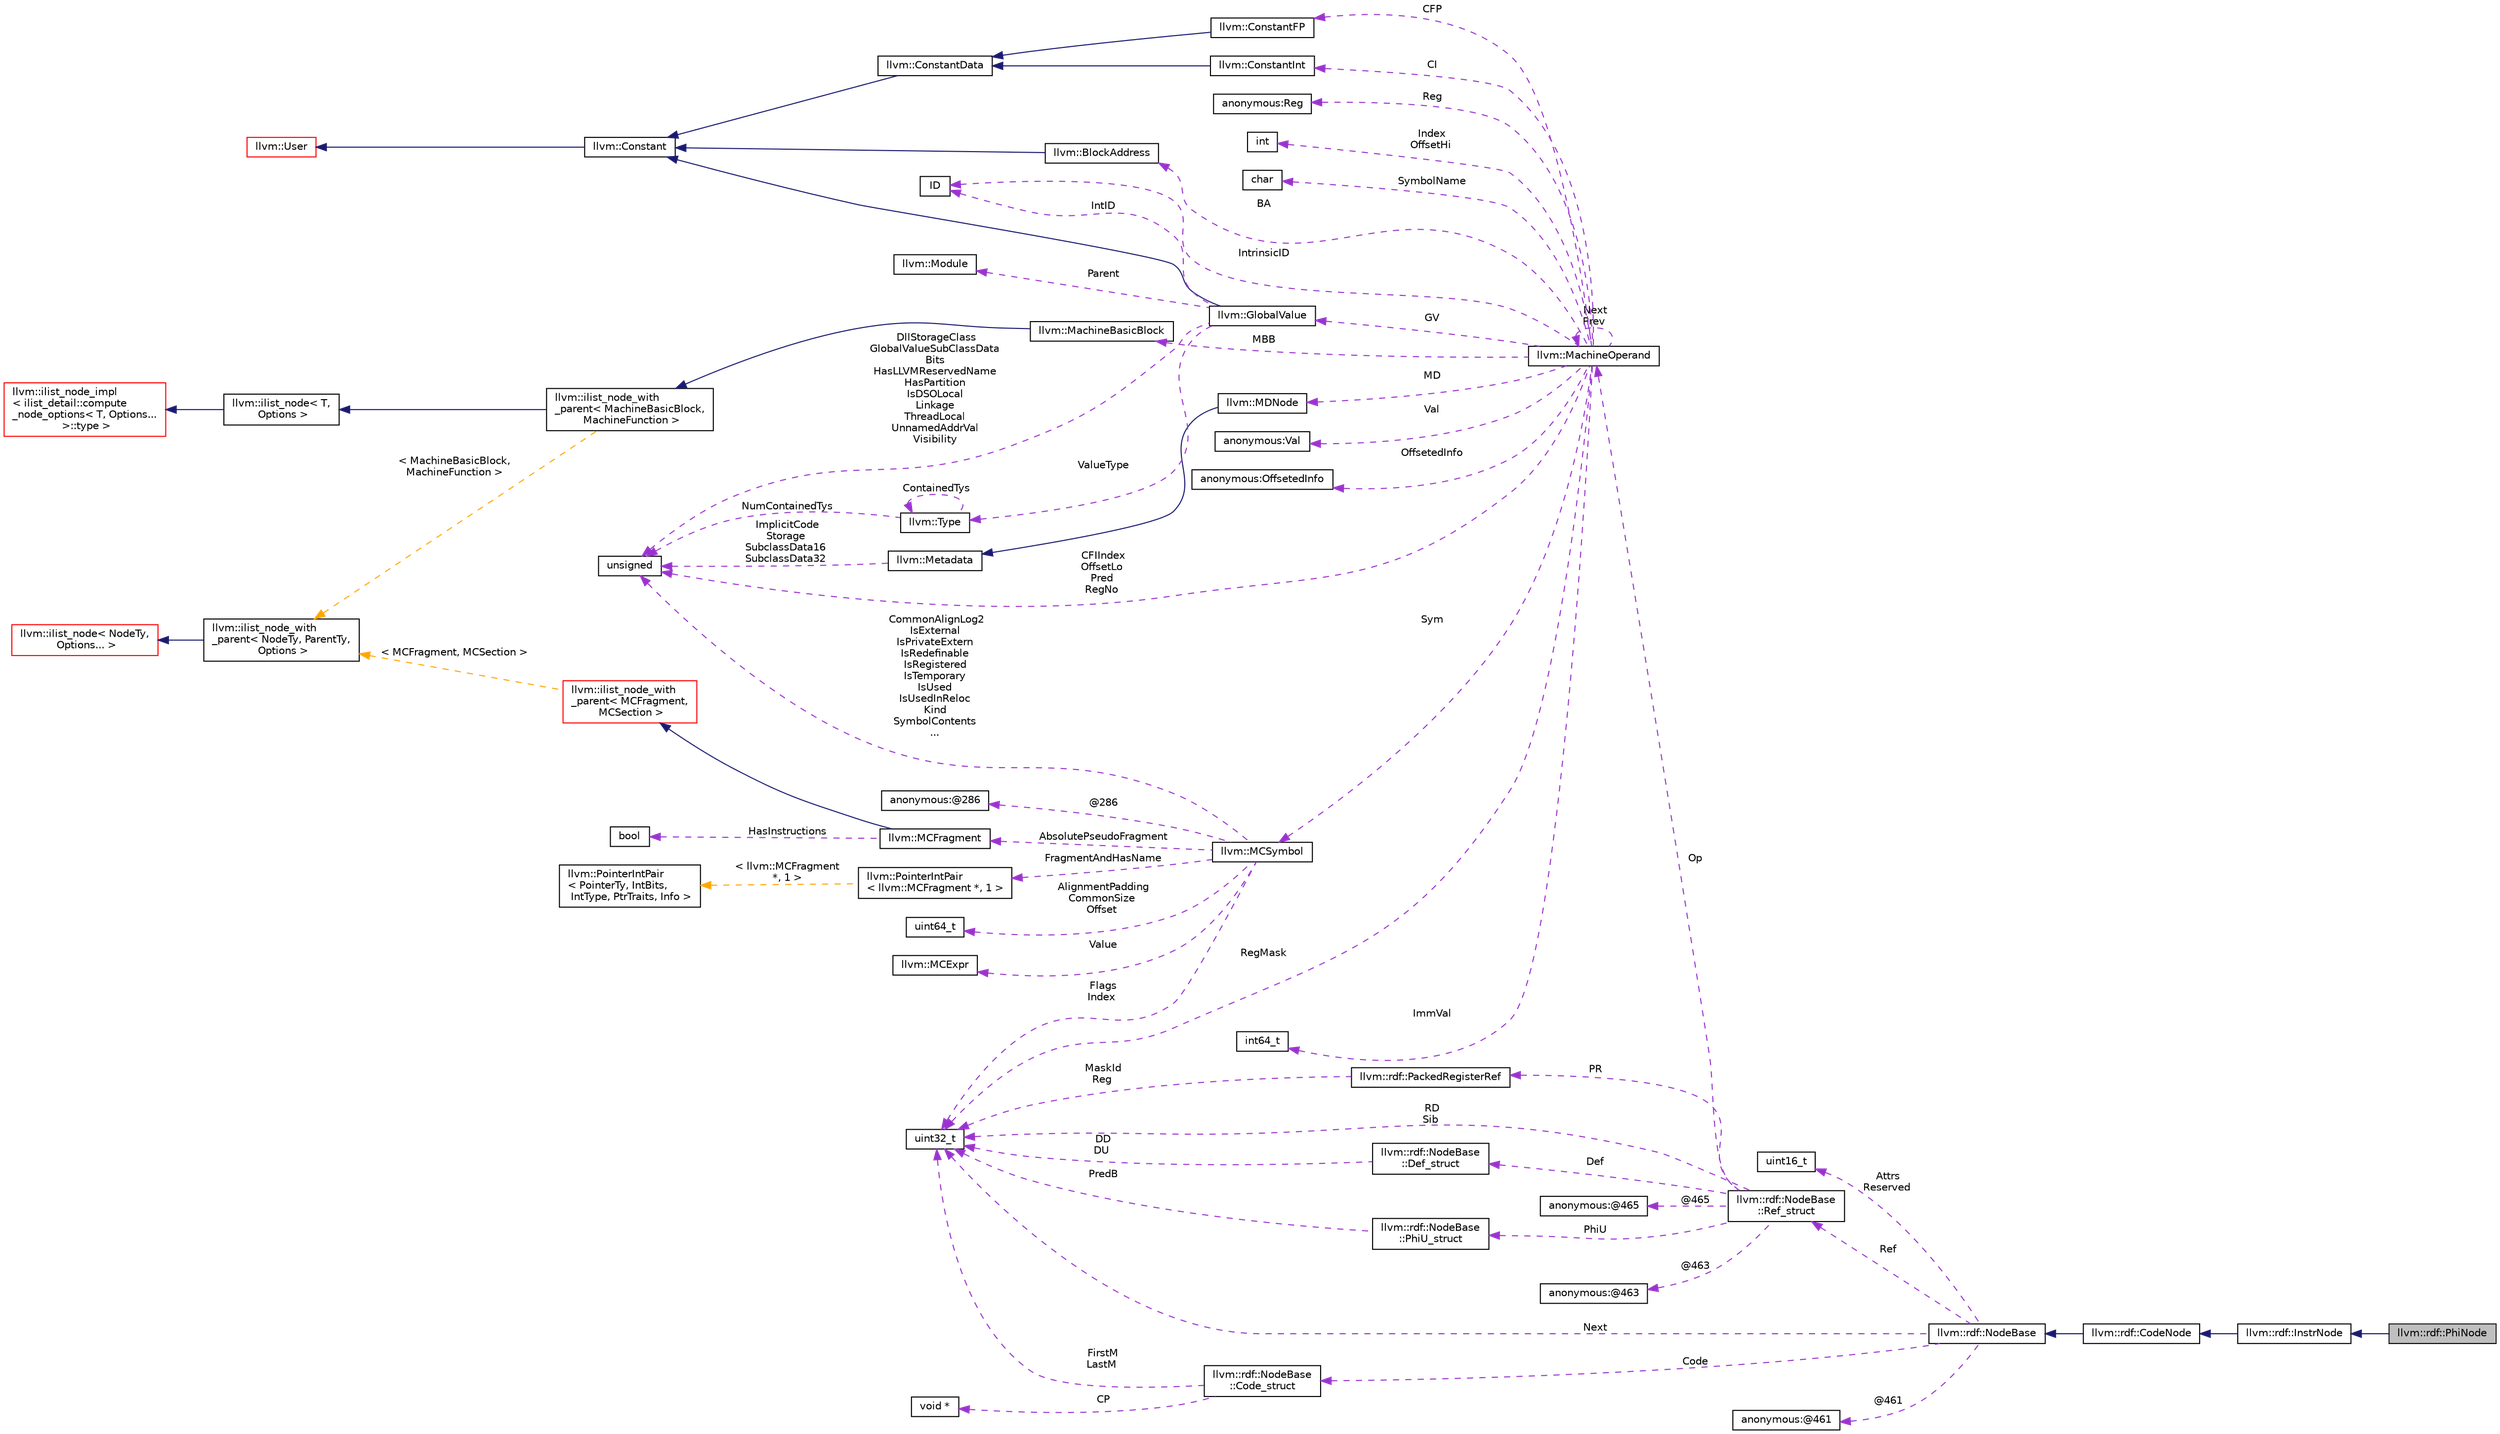 digraph "llvm::rdf::PhiNode"
{
 // LATEX_PDF_SIZE
  bgcolor="transparent";
  edge [fontname="Helvetica",fontsize="10",labelfontname="Helvetica",labelfontsize="10"];
  node [fontname="Helvetica",fontsize="10",shape="box"];
  rankdir="LR";
  Node1 [label="llvm::rdf::PhiNode",height=0.2,width=0.4,color="black", fillcolor="grey75", style="filled", fontcolor="black",tooltip=" "];
  Node2 -> Node1 [dir="back",color="midnightblue",fontsize="10",style="solid",fontname="Helvetica"];
  Node2 [label="llvm::rdf::InstrNode",height=0.2,width=0.4,color="black",URL="$structllvm_1_1rdf_1_1InstrNode.html",tooltip=" "];
  Node3 -> Node2 [dir="back",color="midnightblue",fontsize="10",style="solid",fontname="Helvetica"];
  Node3 [label="llvm::rdf::CodeNode",height=0.2,width=0.4,color="black",URL="$structllvm_1_1rdf_1_1CodeNode.html",tooltip=" "];
  Node4 -> Node3 [dir="back",color="midnightblue",fontsize="10",style="solid",fontname="Helvetica"];
  Node4 [label="llvm::rdf::NodeBase",height=0.2,width=0.4,color="black",URL="$structllvm_1_1rdf_1_1NodeBase.html",tooltip=" "];
  Node5 -> Node4 [dir="back",color="darkorchid3",fontsize="10",style="dashed",label=" Attrs\nReserved" ,fontname="Helvetica"];
  Node5 [label="uint16_t",height=0.2,width=0.4,color="black",tooltip=" "];
  Node6 -> Node4 [dir="back",color="darkorchid3",fontsize="10",style="dashed",label=" Next" ,fontname="Helvetica"];
  Node6 [label="uint32_t",height=0.2,width=0.4,color="black",URL="$classuint32__t.html",tooltip=" "];
  Node7 -> Node4 [dir="back",color="darkorchid3",fontsize="10",style="dashed",label=" Ref" ,fontname="Helvetica"];
  Node7 [label="llvm::rdf::NodeBase\l::Ref_struct",height=0.2,width=0.4,color="black",URL="$structllvm_1_1rdf_1_1NodeBase_1_1Ref__struct.html",tooltip=" "];
  Node6 -> Node7 [dir="back",color="darkorchid3",fontsize="10",style="dashed",label=" RD\nSib" ,fontname="Helvetica"];
  Node8 -> Node7 [dir="back",color="darkorchid3",fontsize="10",style="dashed",label=" Def" ,fontname="Helvetica"];
  Node8 [label="llvm::rdf::NodeBase\l::Def_struct",height=0.2,width=0.4,color="black",URL="$structllvm_1_1rdf_1_1NodeBase_1_1Def__struct.html",tooltip=" "];
  Node6 -> Node8 [dir="back",color="darkorchid3",fontsize="10",style="dashed",label=" DD\nDU" ,fontname="Helvetica"];
  Node9 -> Node7 [dir="back",color="darkorchid3",fontsize="10",style="dashed",label=" PhiU" ,fontname="Helvetica"];
  Node9 [label="llvm::rdf::NodeBase\l::PhiU_struct",height=0.2,width=0.4,color="black",URL="$structllvm_1_1rdf_1_1NodeBase_1_1PhiU__struct.html",tooltip=" "];
  Node6 -> Node9 [dir="back",color="darkorchid3",fontsize="10",style="dashed",label=" PredB" ,fontname="Helvetica"];
  Node10 -> Node7 [dir="back",color="darkorchid3",fontsize="10",style="dashed",label=" @463" ,fontname="Helvetica"];
  Node10 [label="anonymous:@463",height=0.2,width=0.4,color="black",tooltip=" "];
  Node11 -> Node7 [dir="back",color="darkorchid3",fontsize="10",style="dashed",label=" Op" ,fontname="Helvetica"];
  Node11 [label="llvm::MachineOperand",height=0.2,width=0.4,color="black",URL="$classllvm_1_1MachineOperand.html",tooltip="MachineOperand class - Representation of each machine instruction operand."];
  Node12 -> Node11 [dir="back",color="darkorchid3",fontsize="10",style="dashed",label=" CFIIndex\nOffsetLo\nPred\nRegNo" ,fontname="Helvetica"];
  Node12 [label="unsigned",height=0.2,width=0.4,color="black",URL="$classunsigned.html",tooltip=" "];
  Node13 -> Node11 [dir="back",color="darkorchid3",fontsize="10",style="dashed",label=" MBB" ,fontname="Helvetica"];
  Node13 [label="llvm::MachineBasicBlock",height=0.2,width=0.4,color="black",URL="$classllvm_1_1MachineBasicBlock.html",tooltip=" "];
  Node14 -> Node13 [dir="back",color="midnightblue",fontsize="10",style="solid",fontname="Helvetica"];
  Node14 [label="llvm::ilist_node_with\l_parent\< MachineBasicBlock,\l MachineFunction \>",height=0.2,width=0.4,color="black",URL="$classllvm_1_1ilist__node__with__parent.html",tooltip=" "];
  Node15 -> Node14 [dir="back",color="midnightblue",fontsize="10",style="solid",fontname="Helvetica"];
  Node15 [label="llvm::ilist_node\< T,\l Options \>",height=0.2,width=0.4,color="black",URL="$classllvm_1_1ilist__node.html",tooltip=" "];
  Node16 -> Node15 [dir="back",color="midnightblue",fontsize="10",style="solid",fontname="Helvetica"];
  Node16 [label="llvm::ilist_node_impl\l\< ilist_detail::compute\l_node_options\< T, Options...\l \>::type \>",height=0.2,width=0.4,color="red",URL="$classllvm_1_1ilist__node__impl.html",tooltip=" "];
  Node19 -> Node14 [dir="back",color="orange",fontsize="10",style="dashed",label=" \< MachineBasicBlock,\l MachineFunction \>" ,fontname="Helvetica"];
  Node19 [label="llvm::ilist_node_with\l_parent\< NodeTy, ParentTy,\l Options \>",height=0.2,width=0.4,color="black",URL="$classllvm_1_1ilist__node__with__parent.html",tooltip="An ilist node that can access its parent list."];
  Node20 -> Node19 [dir="back",color="midnightblue",fontsize="10",style="solid",fontname="Helvetica"];
  Node20 [label="llvm::ilist_node\< NodeTy,\l Options... \>",height=0.2,width=0.4,color="red",URL="$classllvm_1_1ilist__node.html",tooltip=" "];
  Node23 -> Node11 [dir="back",color="darkorchid3",fontsize="10",style="dashed",label=" CFP" ,fontname="Helvetica"];
  Node23 [label="llvm::ConstantFP",height=0.2,width=0.4,color="black",URL="$classllvm_1_1ConstantFP.html",tooltip="ConstantFP - Floating Point Values [float, double]."];
  Node24 -> Node23 [dir="back",color="midnightblue",fontsize="10",style="solid",fontname="Helvetica"];
  Node24 [label="llvm::ConstantData",height=0.2,width=0.4,color="black",URL="$classllvm_1_1ConstantData.html",tooltip="Base class for constants with no operands."];
  Node25 -> Node24 [dir="back",color="midnightblue",fontsize="10",style="solid",fontname="Helvetica"];
  Node25 [label="llvm::Constant",height=0.2,width=0.4,color="black",URL="$classllvm_1_1Constant.html",tooltip="This is an important base class in LLVM."];
  Node26 -> Node25 [dir="back",color="midnightblue",fontsize="10",style="solid",fontname="Helvetica"];
  Node26 [label="llvm::User",height=0.2,width=0.4,color="red",URL="$classllvm_1_1User.html",tooltip=" "];
  Node28 -> Node11 [dir="back",color="darkorchid3",fontsize="10",style="dashed",label=" CI" ,fontname="Helvetica"];
  Node28 [label="llvm::ConstantInt",height=0.2,width=0.4,color="black",URL="$classllvm_1_1ConstantInt.html",tooltip="This is the shared class of boolean and integer constants."];
  Node24 -> Node28 [dir="back",color="midnightblue",fontsize="10",style="solid",fontname="Helvetica"];
  Node29 -> Node11 [dir="back",color="darkorchid3",fontsize="10",style="dashed",label=" ImmVal" ,fontname="Helvetica"];
  Node29 [label="int64_t",height=0.2,width=0.4,color="black",tooltip=" "];
  Node6 -> Node11 [dir="back",color="darkorchid3",fontsize="10",style="dashed",label=" RegMask" ,fontname="Helvetica"];
  Node30 -> Node11 [dir="back",color="darkorchid3",fontsize="10",style="dashed",label=" MD" ,fontname="Helvetica"];
  Node30 [label="llvm::MDNode",height=0.2,width=0.4,color="black",URL="$classllvm_1_1MDNode.html",tooltip="Metadata node."];
  Node31 -> Node30 [dir="back",color="midnightblue",fontsize="10",style="solid",fontname="Helvetica"];
  Node31 [label="llvm::Metadata",height=0.2,width=0.4,color="black",URL="$classllvm_1_1Metadata.html",tooltip="Root of the metadata hierarchy."];
  Node12 -> Node31 [dir="back",color="darkorchid3",fontsize="10",style="dashed",label=" ImplicitCode\nStorage\nSubclassData16\nSubclassData32" ,fontname="Helvetica"];
  Node32 -> Node11 [dir="back",color="darkorchid3",fontsize="10",style="dashed",label=" Sym" ,fontname="Helvetica"];
  Node32 [label="llvm::MCSymbol",height=0.2,width=0.4,color="black",URL="$classllvm_1_1MCSymbol.html",tooltip="MCSymbol - Instances of this class represent a symbol name in the MC file, and MCSymbols are created ..."];
  Node33 -> Node32 [dir="back",color="darkorchid3",fontsize="10",style="dashed",label=" AbsolutePseudoFragment" ,fontname="Helvetica"];
  Node33 [label="llvm::MCFragment",height=0.2,width=0.4,color="black",URL="$classllvm_1_1MCFragment.html",tooltip=" "];
  Node34 -> Node33 [dir="back",color="midnightblue",fontsize="10",style="solid",fontname="Helvetica"];
  Node34 [label="llvm::ilist_node_with\l_parent\< MCFragment,\l MCSection \>",height=0.2,width=0.4,color="red",URL="$classllvm_1_1ilist__node__with__parent.html",tooltip=" "];
  Node19 -> Node34 [dir="back",color="orange",fontsize="10",style="dashed",label=" \< MCFragment, MCSection \>" ,fontname="Helvetica"];
  Node36 -> Node33 [dir="back",color="darkorchid3",fontsize="10",style="dashed",label=" HasInstructions" ,fontname="Helvetica"];
  Node36 [label="bool",height=0.2,width=0.4,color="black",URL="$classbool.html",tooltip=" "];
  Node37 -> Node32 [dir="back",color="darkorchid3",fontsize="10",style="dashed",label=" FragmentAndHasName" ,fontname="Helvetica"];
  Node37 [label="llvm::PointerIntPair\l\< llvm::MCFragment *, 1 \>",height=0.2,width=0.4,color="black",URL="$classllvm_1_1PointerIntPair.html",tooltip=" "];
  Node38 -> Node37 [dir="back",color="orange",fontsize="10",style="dashed",label=" \< llvm::MCFragment\l *, 1 \>" ,fontname="Helvetica"];
  Node38 [label="llvm::PointerIntPair\l\< PointerTy, IntBits,\l IntType, PtrTraits, Info \>",height=0.2,width=0.4,color="black",URL="$classllvm_1_1PointerIntPair.html",tooltip="PointerIntPair - This class implements a pair of a pointer and small integer."];
  Node12 -> Node32 [dir="back",color="darkorchid3",fontsize="10",style="dashed",label=" CommonAlignLog2\nIsExternal\nIsPrivateExtern\nIsRedefinable\nIsRegistered\nIsTemporary\nIsUsed\nIsUsedInReloc\nKind\nSymbolContents\n..." ,fontname="Helvetica"];
  Node6 -> Node32 [dir="back",color="darkorchid3",fontsize="10",style="dashed",label=" Flags\nIndex" ,fontname="Helvetica"];
  Node39 -> Node32 [dir="back",color="darkorchid3",fontsize="10",style="dashed",label=" AlignmentPadding\nCommonSize\nOffset" ,fontname="Helvetica"];
  Node39 [label="uint64_t",height=0.2,width=0.4,color="black",tooltip=" "];
  Node40 -> Node32 [dir="back",color="darkorchid3",fontsize="10",style="dashed",label=" Value" ,fontname="Helvetica"];
  Node40 [label="llvm::MCExpr",height=0.2,width=0.4,color="black",URL="$classllvm_1_1MCExpr.html",tooltip="Base class for the full range of assembler expressions which are needed for parsing."];
  Node41 -> Node32 [dir="back",color="darkorchid3",fontsize="10",style="dashed",label=" @286" ,fontname="Helvetica"];
  Node41 [label="anonymous:@286",height=0.2,width=0.4,color="black",tooltip=" "];
  Node42 -> Node11 [dir="back",color="darkorchid3",fontsize="10",style="dashed",label=" IntrinsicID" ,fontname="Helvetica"];
  Node42 [label="ID",height=0.2,width=0.4,color="black",tooltip=" "];
  Node11 -> Node11 [dir="back",color="darkorchid3",fontsize="10",style="dashed",label=" Next\nPrev" ,fontname="Helvetica"];
  Node43 -> Node11 [dir="back",color="darkorchid3",fontsize="10",style="dashed",label=" Reg" ,fontname="Helvetica"];
  Node43 [label="anonymous:Reg",height=0.2,width=0.4,color="black",tooltip=" "];
  Node44 -> Node11 [dir="back",color="darkorchid3",fontsize="10",style="dashed",label=" Index\nOffsetHi" ,fontname="Helvetica"];
  Node44 [label="int",height=0.2,width=0.4,color="black",tooltip=" "];
  Node45 -> Node11 [dir="back",color="darkorchid3",fontsize="10",style="dashed",label=" SymbolName" ,fontname="Helvetica"];
  Node45 [label="char",height=0.2,width=0.4,color="black",URL="$classchar.html",tooltip=" "];
  Node46 -> Node11 [dir="back",color="darkorchid3",fontsize="10",style="dashed",label=" GV" ,fontname="Helvetica"];
  Node46 [label="llvm::GlobalValue",height=0.2,width=0.4,color="black",URL="$classllvm_1_1GlobalValue.html",tooltip=" "];
  Node25 -> Node46 [dir="back",color="midnightblue",fontsize="10",style="solid",fontname="Helvetica"];
  Node47 -> Node46 [dir="back",color="darkorchid3",fontsize="10",style="dashed",label=" ValueType" ,fontname="Helvetica"];
  Node47 [label="llvm::Type",height=0.2,width=0.4,color="black",URL="$classllvm_1_1Type.html",tooltip="The instances of the Type class are immutable: once they are created, they are never changed."];
  Node12 -> Node47 [dir="back",color="darkorchid3",fontsize="10",style="dashed",label=" NumContainedTys" ,fontname="Helvetica"];
  Node47 -> Node47 [dir="back",color="darkorchid3",fontsize="10",style="dashed",label=" ContainedTys" ,fontname="Helvetica"];
  Node12 -> Node46 [dir="back",color="darkorchid3",fontsize="10",style="dashed",label=" DllStorageClass\nGlobalValueSubClassData\lBits\nHasLLVMReservedName\nHasPartition\nIsDSOLocal\nLinkage\nThreadLocal\nUnnamedAddrVal\nVisibility" ,fontname="Helvetica"];
  Node42 -> Node46 [dir="back",color="darkorchid3",fontsize="10",style="dashed",label=" IntID" ,fontname="Helvetica"];
  Node48 -> Node46 [dir="back",color="darkorchid3",fontsize="10",style="dashed",label=" Parent" ,fontname="Helvetica"];
  Node48 [label="llvm::Module",height=0.2,width=0.4,color="black",URL="$classllvm_1_1Module.html",tooltip="A Module instance is used to store all the information related to an LLVM module."];
  Node49 -> Node11 [dir="back",color="darkorchid3",fontsize="10",style="dashed",label=" BA" ,fontname="Helvetica"];
  Node49 [label="llvm::BlockAddress",height=0.2,width=0.4,color="black",URL="$classllvm_1_1BlockAddress.html",tooltip="The address of a basic block."];
  Node25 -> Node49 [dir="back",color="midnightblue",fontsize="10",style="solid",fontname="Helvetica"];
  Node50 -> Node11 [dir="back",color="darkorchid3",fontsize="10",style="dashed",label=" Val" ,fontname="Helvetica"];
  Node50 [label="anonymous:Val",height=0.2,width=0.4,color="black",tooltip=" "];
  Node51 -> Node11 [dir="back",color="darkorchid3",fontsize="10",style="dashed",label=" OffsetedInfo" ,fontname="Helvetica"];
  Node51 [label="anonymous:OffsetedInfo",height=0.2,width=0.4,color="black",tooltip=" "];
  Node52 -> Node7 [dir="back",color="darkorchid3",fontsize="10",style="dashed",label=" PR" ,fontname="Helvetica"];
  Node52 [label="llvm::rdf::PackedRegisterRef",height=0.2,width=0.4,color="black",URL="$structllvm_1_1rdf_1_1PackedRegisterRef.html",tooltip=" "];
  Node6 -> Node52 [dir="back",color="darkorchid3",fontsize="10",style="dashed",label=" MaskId\nReg" ,fontname="Helvetica"];
  Node53 -> Node7 [dir="back",color="darkorchid3",fontsize="10",style="dashed",label=" @465" ,fontname="Helvetica"];
  Node53 [label="anonymous:@465",height=0.2,width=0.4,color="black",tooltip=" "];
  Node54 -> Node4 [dir="back",color="darkorchid3",fontsize="10",style="dashed",label=" Code" ,fontname="Helvetica"];
  Node54 [label="llvm::rdf::NodeBase\l::Code_struct",height=0.2,width=0.4,color="black",URL="$structllvm_1_1rdf_1_1NodeBase_1_1Code__struct.html",tooltip=" "];
  Node55 -> Node54 [dir="back",color="darkorchid3",fontsize="10",style="dashed",label=" CP" ,fontname="Helvetica"];
  Node55 [label="void *",height=0.2,width=0.4,color="black",tooltip=" "];
  Node6 -> Node54 [dir="back",color="darkorchid3",fontsize="10",style="dashed",label=" FirstM\nLastM" ,fontname="Helvetica"];
  Node56 -> Node4 [dir="back",color="darkorchid3",fontsize="10",style="dashed",label=" @461" ,fontname="Helvetica"];
  Node56 [label="anonymous:@461",height=0.2,width=0.4,color="black",tooltip=" "];
}
